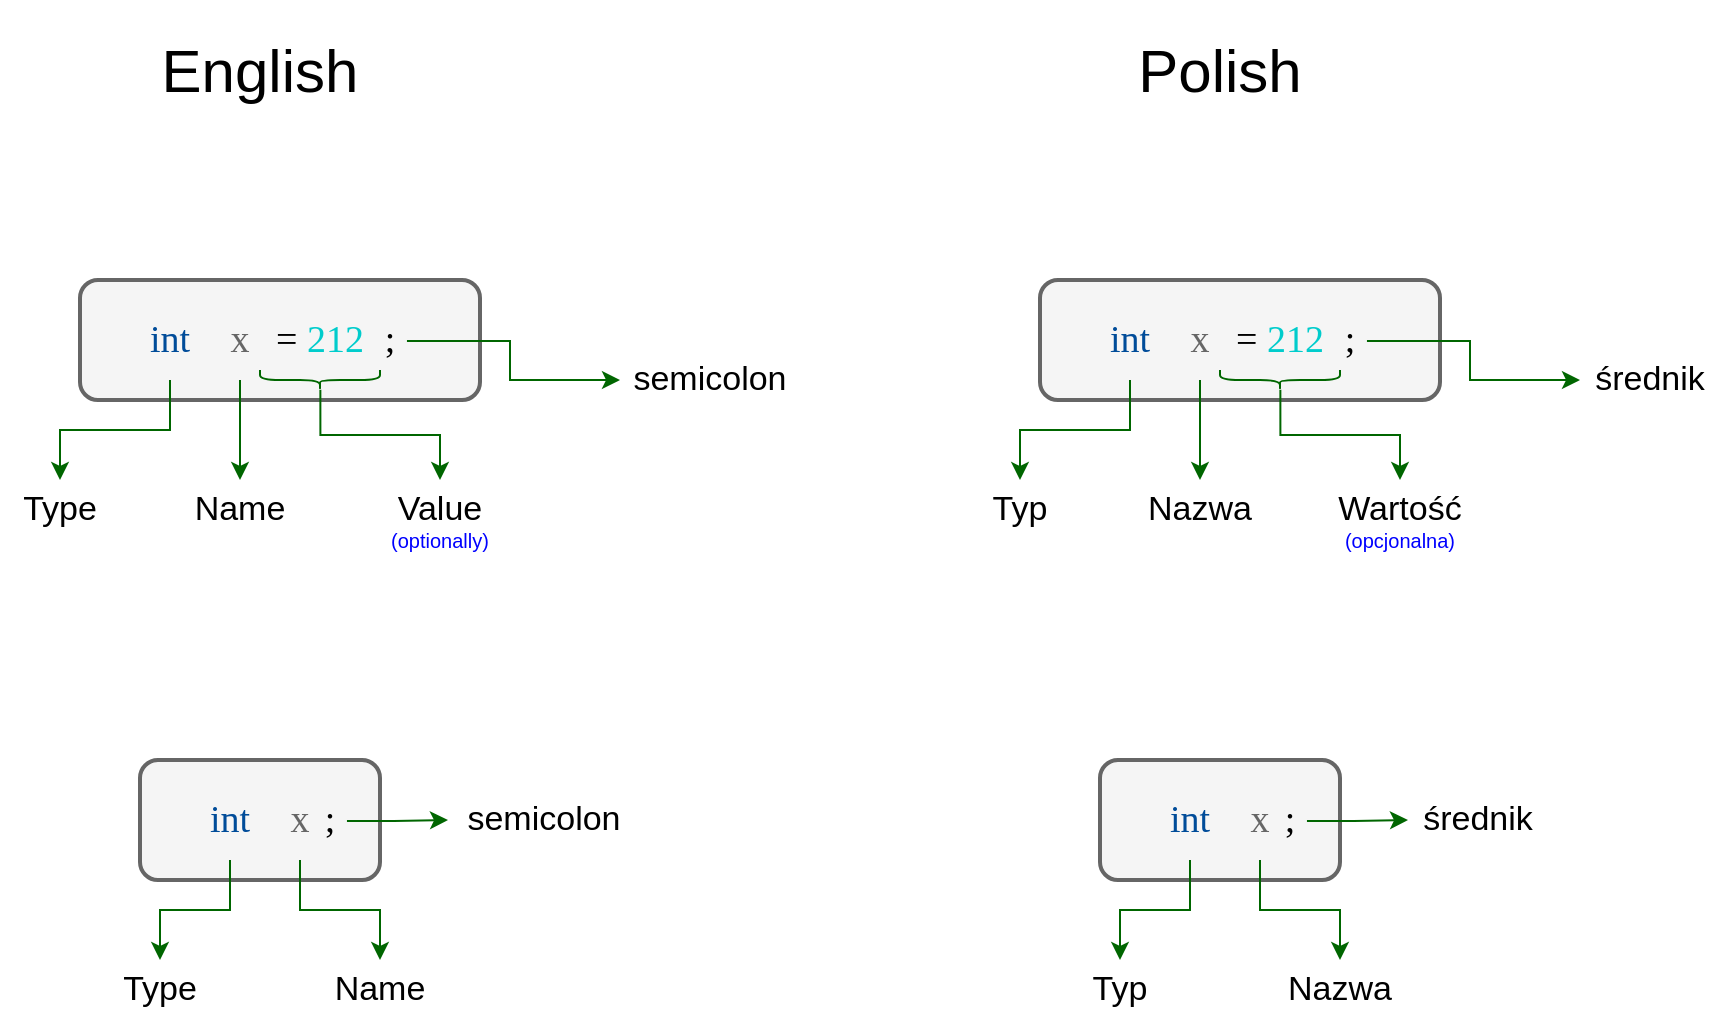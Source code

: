 <mxfile version="15.4.0" type="device"><diagram id="kTNV2fdF4M62e6NUS57H" name="Page-1"><mxGraphModel dx="2249" dy="816" grid="1" gridSize="10" guides="1" tooltips="1" connect="1" arrows="1" fold="1" page="1" pageScale="1" pageWidth="827" pageHeight="1169" math="0" shadow="0"><root><mxCell id="0"/><mxCell id="1" parent="0"/><mxCell id="MfAgH_rJ2Pt2rtv-Hbke-4" value="" style="rounded=1;whiteSpace=wrap;html=1;fontFamily=Jetbrains Mono;fontSize=19;strokeWidth=2;fillColor=#f5f5f5;strokeColor=#666666;fontColor=#333333;" vertex="1" parent="1"><mxGeometry x="260" y="310" width="200" height="60" as="geometry"/></mxCell><mxCell id="MfAgH_rJ2Pt2rtv-Hbke-6" style="edgeStyle=orthogonalEdgeStyle;rounded=0;orthogonalLoop=1;jettySize=auto;html=1;fontFamily=Jetbrains Mono;fontSize=19;fontColor=#004C99;strokeColor=#006600;" edge="1" parent="1" source="MfAgH_rJ2Pt2rtv-Hbke-1" target="MfAgH_rJ2Pt2rtv-Hbke-5"><mxGeometry relative="1" as="geometry"/></mxCell><mxCell id="MfAgH_rJ2Pt2rtv-Hbke-1" value="&lt;font&gt;int&lt;/font&gt;" style="text;html=1;strokeColor=none;fillColor=none;align=center;verticalAlign=middle;whiteSpace=wrap;rounded=0;fontSize=19;fontFamily=Jetbrains Mono;fontStyle=0;fontColor=#004C99;" vertex="1" parent="1"><mxGeometry x="280" y="320" width="50" height="40" as="geometry"/></mxCell><mxCell id="MfAgH_rJ2Pt2rtv-Hbke-7" style="edgeStyle=orthogonalEdgeStyle;rounded=0;orthogonalLoop=1;jettySize=auto;html=1;fontFamily=Helvetica;fontSize=13;fontColor=#000000;entryX=0.5;entryY=0;entryDx=0;entryDy=0;strokeColor=#006600;" edge="1" parent="1" source="MfAgH_rJ2Pt2rtv-Hbke-2" target="MfAgH_rJ2Pt2rtv-Hbke-8"><mxGeometry relative="1" as="geometry"><mxPoint x="340.0" y="410" as="targetPoint"/></mxGeometry></mxCell><mxCell id="MfAgH_rJ2Pt2rtv-Hbke-2" value="&lt;font color=&quot;#666666&quot;&gt;x&lt;/font&gt;" style="text;html=1;strokeColor=none;fillColor=none;align=center;verticalAlign=middle;whiteSpace=wrap;rounded=0;fontSize=19;fontFamily=Jetbrains Mono;" vertex="1" parent="1"><mxGeometry x="330" y="320" width="20" height="40" as="geometry"/></mxCell><mxCell id="MfAgH_rJ2Pt2rtv-Hbke-14" value="" style="edgeStyle=orthogonalEdgeStyle;rounded=0;orthogonalLoop=1;jettySize=auto;html=1;fontFamily=Helvetica;fontSize=17;fontColor=#000000;entryX=0.5;entryY=0;entryDx=0;entryDy=0;strokeColor=#006600;exitX=0.012;exitY=0.503;exitDx=0;exitDy=0;exitPerimeter=0;" edge="1" parent="1" source="MfAgH_rJ2Pt2rtv-Hbke-20" target="MfAgH_rJ2Pt2rtv-Hbke-15"><mxGeometry relative="1" as="geometry"><mxPoint x="440.0" y="440" as="targetPoint"/></mxGeometry></mxCell><mxCell id="MfAgH_rJ2Pt2rtv-Hbke-3" value="= &lt;font color=&quot;#00cccc&quot;&gt;212&lt;/font&gt;" style="text;html=1;strokeColor=none;fillColor=none;align=center;verticalAlign=middle;whiteSpace=wrap;rounded=0;fontSize=19;fontFamily=Jetbrains Mono;" vertex="1" parent="1"><mxGeometry x="350" y="320" width="60" height="40" as="geometry"/></mxCell><mxCell id="MfAgH_rJ2Pt2rtv-Hbke-5" value="Typ" style="text;html=1;strokeColor=none;fillColor=none;align=center;verticalAlign=middle;whiteSpace=wrap;rounded=0;fontFamily=Helvetica;fontSize=17;fontColor=#000000;" vertex="1" parent="1"><mxGeometry x="220" y="410" width="60" height="30" as="geometry"/></mxCell><mxCell id="MfAgH_rJ2Pt2rtv-Hbke-8" value="Nazwa" style="text;html=1;strokeColor=none;fillColor=none;align=center;verticalAlign=middle;whiteSpace=wrap;rounded=0;fontFamily=Helvetica;fontSize=17;fontColor=#000000;" vertex="1" parent="1"><mxGeometry x="310" y="410" width="60" height="30" as="geometry"/></mxCell><mxCell id="MfAgH_rJ2Pt2rtv-Hbke-17" value="" style="edgeStyle=orthogonalEdgeStyle;rounded=0;orthogonalLoop=1;jettySize=auto;html=1;fontFamily=Helvetica;fontSize=17;fontColor=#000000;strokeColor=#006600;exitX=1.348;exitY=0.513;exitDx=0;exitDy=0;exitPerimeter=0;" edge="1" parent="1" source="MfAgH_rJ2Pt2rtv-Hbke-9" target="MfAgH_rJ2Pt2rtv-Hbke-16"><mxGeometry relative="1" as="geometry"/></mxCell><mxCell id="MfAgH_rJ2Pt2rtv-Hbke-9" value=";" style="text;html=1;strokeColor=none;fillColor=none;align=center;verticalAlign=middle;whiteSpace=wrap;rounded=0;fontSize=19;fontFamily=Jetbrains Mono;" vertex="1" parent="1"><mxGeometry x="410" y="320" width="10" height="40" as="geometry"/></mxCell><mxCell id="MfAgH_rJ2Pt2rtv-Hbke-15" value="Wartość" style="text;html=1;strokeColor=none;fillColor=none;align=center;verticalAlign=middle;whiteSpace=wrap;rounded=0;fontFamily=Helvetica;fontSize=17;fontColor=#000000;fontStyle=0" vertex="1" parent="1"><mxGeometry x="400" y="410" width="80" height="30" as="geometry"/></mxCell><mxCell id="MfAgH_rJ2Pt2rtv-Hbke-16" value="średnik" style="text;html=1;strokeColor=none;fillColor=none;align=center;verticalAlign=middle;whiteSpace=wrap;rounded=0;fontSize=17;fontFamily=Helvetica;fontColor=#000000;" vertex="1" parent="1"><mxGeometry x="530" y="340" width="70" height="40" as="geometry"/></mxCell><mxCell id="MfAgH_rJ2Pt2rtv-Hbke-19" value="&lt;font style=&quot;font-size: 10px&quot;&gt;(opcjonalna)&lt;/font&gt;" style="text;html=1;strokeColor=none;fillColor=none;align=center;verticalAlign=middle;whiteSpace=wrap;rounded=0;fontFamily=Helvetica;fontSize=10;fontColor=#0000FF;fontStyle=0" vertex="1" parent="1"><mxGeometry x="400" y="430" width="80" height="20" as="geometry"/></mxCell><mxCell id="MfAgH_rJ2Pt2rtv-Hbke-20" value="" style="shape=curlyBracket;whiteSpace=wrap;html=1;rounded=1;fontFamily=Helvetica;fontSize=10;fontColor=#0000FF;strokeWidth=1;fillColor=#D4D4D4;rotation=-90;size=0.5;strokeColor=#006600;" vertex="1" parent="1"><mxGeometry x="375" y="330" width="10" height="60" as="geometry"/></mxCell><mxCell id="MfAgH_rJ2Pt2rtv-Hbke-21" value="" style="rounded=1;whiteSpace=wrap;html=1;fontFamily=Jetbrains Mono;fontSize=19;strokeWidth=2;fillColor=#f5f5f5;strokeColor=#666666;fontColor=#333333;" vertex="1" parent="1"><mxGeometry x="290" y="550" width="120" height="60" as="geometry"/></mxCell><mxCell id="MfAgH_rJ2Pt2rtv-Hbke-22" style="edgeStyle=orthogonalEdgeStyle;rounded=0;orthogonalLoop=1;jettySize=auto;html=1;fontFamily=Jetbrains Mono;fontSize=19;fontColor=#004C99;strokeColor=#006600;" edge="1" parent="1" source="MfAgH_rJ2Pt2rtv-Hbke-23" target="MfAgH_rJ2Pt2rtv-Hbke-28"><mxGeometry relative="1" as="geometry"/></mxCell><mxCell id="MfAgH_rJ2Pt2rtv-Hbke-23" value="&lt;font&gt;int&lt;/font&gt;" style="text;html=1;strokeColor=none;fillColor=none;align=center;verticalAlign=middle;whiteSpace=wrap;rounded=0;fontSize=19;fontFamily=Jetbrains Mono;fontStyle=0;fontColor=#004C99;" vertex="1" parent="1"><mxGeometry x="310" y="560" width="50" height="40" as="geometry"/></mxCell><mxCell id="MfAgH_rJ2Pt2rtv-Hbke-24" style="edgeStyle=orthogonalEdgeStyle;rounded=0;orthogonalLoop=1;jettySize=auto;html=1;fontFamily=Helvetica;fontSize=13;fontColor=#000000;entryX=0.5;entryY=0;entryDx=0;entryDy=0;strokeColor=#006600;" edge="1" parent="1" source="MfAgH_rJ2Pt2rtv-Hbke-25" target="MfAgH_rJ2Pt2rtv-Hbke-29"><mxGeometry relative="1" as="geometry"><mxPoint x="370.0" y="650" as="targetPoint"/></mxGeometry></mxCell><mxCell id="MfAgH_rJ2Pt2rtv-Hbke-25" value="&lt;font color=&quot;#666666&quot;&gt;x&lt;/font&gt;" style="text;html=1;strokeColor=none;fillColor=none;align=center;verticalAlign=middle;whiteSpace=wrap;rounded=0;fontSize=19;fontFamily=Jetbrains Mono;" vertex="1" parent="1"><mxGeometry x="360" y="560" width="20" height="40" as="geometry"/></mxCell><mxCell id="MfAgH_rJ2Pt2rtv-Hbke-28" value="Typ" style="text;html=1;strokeColor=none;fillColor=none;align=center;verticalAlign=middle;whiteSpace=wrap;rounded=0;fontFamily=Helvetica;fontSize=17;fontColor=#000000;" vertex="1" parent="1"><mxGeometry x="270" y="650" width="60" height="30" as="geometry"/></mxCell><mxCell id="MfAgH_rJ2Pt2rtv-Hbke-29" value="Nazwa" style="text;html=1;strokeColor=none;fillColor=none;align=center;verticalAlign=middle;whiteSpace=wrap;rounded=0;fontFamily=Helvetica;fontSize=17;fontColor=#000000;" vertex="1" parent="1"><mxGeometry x="380" y="650" width="60" height="30" as="geometry"/></mxCell><mxCell id="MfAgH_rJ2Pt2rtv-Hbke-30" value="" style="edgeStyle=orthogonalEdgeStyle;rounded=0;orthogonalLoop=1;jettySize=auto;html=1;fontFamily=Helvetica;fontSize=17;fontColor=#000000;strokeColor=#006600;exitX=1.348;exitY=0.513;exitDx=0;exitDy=0;exitPerimeter=0;" edge="1" parent="1" source="MfAgH_rJ2Pt2rtv-Hbke-31" target="MfAgH_rJ2Pt2rtv-Hbke-33"><mxGeometry relative="1" as="geometry"/></mxCell><mxCell id="MfAgH_rJ2Pt2rtv-Hbke-31" value=";" style="text;html=1;strokeColor=none;fillColor=none;align=center;verticalAlign=middle;whiteSpace=wrap;rounded=0;fontSize=19;fontFamily=Jetbrains Mono;" vertex="1" parent="1"><mxGeometry x="380" y="560" width="10" height="40" as="geometry"/></mxCell><mxCell id="MfAgH_rJ2Pt2rtv-Hbke-33" value="średnik" style="text;html=1;strokeColor=none;fillColor=none;align=center;verticalAlign=middle;whiteSpace=wrap;rounded=0;fontSize=17;fontFamily=Helvetica;fontColor=#000000;" vertex="1" parent="1"><mxGeometry x="444" y="560" width="70" height="40" as="geometry"/></mxCell><mxCell id="MfAgH_rJ2Pt2rtv-Hbke-61" value="" style="rounded=1;whiteSpace=wrap;html=1;fontFamily=Jetbrains Mono;fontSize=19;strokeWidth=2;fillColor=#f5f5f5;strokeColor=#666666;fontColor=#333333;" vertex="1" parent="1"><mxGeometry x="-220" y="310" width="200" height="60" as="geometry"/></mxCell><mxCell id="MfAgH_rJ2Pt2rtv-Hbke-62" style="edgeStyle=orthogonalEdgeStyle;rounded=0;orthogonalLoop=1;jettySize=auto;html=1;fontFamily=Jetbrains Mono;fontSize=19;fontColor=#004C99;strokeColor=#006600;" edge="1" parent="1" source="MfAgH_rJ2Pt2rtv-Hbke-63" target="MfAgH_rJ2Pt2rtv-Hbke-68"><mxGeometry relative="1" as="geometry"/></mxCell><mxCell id="MfAgH_rJ2Pt2rtv-Hbke-63" value="&lt;font&gt;int&lt;/font&gt;" style="text;html=1;strokeColor=none;fillColor=none;align=center;verticalAlign=middle;whiteSpace=wrap;rounded=0;fontSize=19;fontFamily=Jetbrains Mono;fontStyle=0;fontColor=#004C99;" vertex="1" parent="1"><mxGeometry x="-200" y="320" width="50" height="40" as="geometry"/></mxCell><mxCell id="MfAgH_rJ2Pt2rtv-Hbke-64" style="edgeStyle=orthogonalEdgeStyle;rounded=0;orthogonalLoop=1;jettySize=auto;html=1;fontFamily=Helvetica;fontSize=13;fontColor=#000000;entryX=0.5;entryY=0;entryDx=0;entryDy=0;strokeColor=#006600;" edge="1" parent="1" source="MfAgH_rJ2Pt2rtv-Hbke-65" target="MfAgH_rJ2Pt2rtv-Hbke-69"><mxGeometry relative="1" as="geometry"><mxPoint x="-140.0" y="410" as="targetPoint"/></mxGeometry></mxCell><mxCell id="MfAgH_rJ2Pt2rtv-Hbke-65" value="&lt;font color=&quot;#666666&quot;&gt;x&lt;/font&gt;" style="text;html=1;strokeColor=none;fillColor=none;align=center;verticalAlign=middle;whiteSpace=wrap;rounded=0;fontSize=19;fontFamily=Jetbrains Mono;" vertex="1" parent="1"><mxGeometry x="-150" y="320" width="20" height="40" as="geometry"/></mxCell><mxCell id="MfAgH_rJ2Pt2rtv-Hbke-66" value="" style="edgeStyle=orthogonalEdgeStyle;rounded=0;orthogonalLoop=1;jettySize=auto;html=1;fontFamily=Helvetica;fontSize=17;fontColor=#000000;entryX=0.5;entryY=0;entryDx=0;entryDy=0;strokeColor=#006600;exitX=0.012;exitY=0.503;exitDx=0;exitDy=0;exitPerimeter=0;" edge="1" parent="1" source="MfAgH_rJ2Pt2rtv-Hbke-75" target="MfAgH_rJ2Pt2rtv-Hbke-72"><mxGeometry relative="1" as="geometry"><mxPoint x="-40.0" y="440" as="targetPoint"/></mxGeometry></mxCell><mxCell id="MfAgH_rJ2Pt2rtv-Hbke-67" value="= &lt;font color=&quot;#00cccc&quot;&gt;212&lt;/font&gt;" style="text;html=1;strokeColor=none;fillColor=none;align=center;verticalAlign=middle;whiteSpace=wrap;rounded=0;fontSize=19;fontFamily=Jetbrains Mono;" vertex="1" parent="1"><mxGeometry x="-130" y="320" width="60" height="40" as="geometry"/></mxCell><mxCell id="MfAgH_rJ2Pt2rtv-Hbke-68" value="Type" style="text;html=1;strokeColor=none;fillColor=none;align=center;verticalAlign=middle;whiteSpace=wrap;rounded=0;fontFamily=Helvetica;fontSize=17;fontColor=#000000;" vertex="1" parent="1"><mxGeometry x="-260" y="410" width="60" height="30" as="geometry"/></mxCell><mxCell id="MfAgH_rJ2Pt2rtv-Hbke-69" value="Name" style="text;html=1;strokeColor=none;fillColor=none;align=center;verticalAlign=middle;whiteSpace=wrap;rounded=0;fontFamily=Helvetica;fontSize=17;fontColor=#000000;" vertex="1" parent="1"><mxGeometry x="-170" y="410" width="60" height="30" as="geometry"/></mxCell><mxCell id="MfAgH_rJ2Pt2rtv-Hbke-70" value="" style="edgeStyle=orthogonalEdgeStyle;rounded=0;orthogonalLoop=1;jettySize=auto;html=1;fontFamily=Helvetica;fontSize=17;fontColor=#000000;strokeColor=#006600;exitX=1.348;exitY=0.513;exitDx=0;exitDy=0;exitPerimeter=0;" edge="1" parent="1" source="MfAgH_rJ2Pt2rtv-Hbke-71" target="MfAgH_rJ2Pt2rtv-Hbke-73"><mxGeometry relative="1" as="geometry"/></mxCell><mxCell id="MfAgH_rJ2Pt2rtv-Hbke-71" value=";" style="text;html=1;strokeColor=none;fillColor=none;align=center;verticalAlign=middle;whiteSpace=wrap;rounded=0;fontSize=19;fontFamily=Jetbrains Mono;" vertex="1" parent="1"><mxGeometry x="-70" y="320" width="10" height="40" as="geometry"/></mxCell><mxCell id="MfAgH_rJ2Pt2rtv-Hbke-72" value="Value" style="text;html=1;strokeColor=none;fillColor=none;align=center;verticalAlign=middle;whiteSpace=wrap;rounded=0;fontFamily=Helvetica;fontSize=17;fontColor=#000000;fontStyle=0" vertex="1" parent="1"><mxGeometry x="-80" y="410" width="80" height="30" as="geometry"/></mxCell><mxCell id="MfAgH_rJ2Pt2rtv-Hbke-73" value="semicolon" style="text;html=1;strokeColor=none;fillColor=none;align=center;verticalAlign=middle;whiteSpace=wrap;rounded=0;fontSize=17;fontFamily=Helvetica;fontColor=#000000;" vertex="1" parent="1"><mxGeometry x="50" y="340" width="90" height="40" as="geometry"/></mxCell><mxCell id="MfAgH_rJ2Pt2rtv-Hbke-74" value="&lt;font style=&quot;font-size: 10px&quot;&gt;(optionally)&lt;/font&gt;" style="text;html=1;strokeColor=none;fillColor=none;align=center;verticalAlign=middle;whiteSpace=wrap;rounded=0;fontFamily=Helvetica;fontSize=10;fontColor=#0000FF;fontStyle=0" vertex="1" parent="1"><mxGeometry x="-80" y="430" width="80" height="20" as="geometry"/></mxCell><mxCell id="MfAgH_rJ2Pt2rtv-Hbke-75" value="" style="shape=curlyBracket;whiteSpace=wrap;html=1;rounded=1;fontFamily=Helvetica;fontSize=10;fontColor=#0000FF;strokeWidth=1;fillColor=#D4D4D4;rotation=-90;size=0.5;strokeColor=#006600;" vertex="1" parent="1"><mxGeometry x="-105" y="330" width="10" height="60" as="geometry"/></mxCell><mxCell id="MfAgH_rJ2Pt2rtv-Hbke-76" value="" style="rounded=1;whiteSpace=wrap;html=1;fontFamily=Jetbrains Mono;fontSize=19;strokeWidth=2;fillColor=#f5f5f5;strokeColor=#666666;fontColor=#333333;" vertex="1" parent="1"><mxGeometry x="-190" y="550" width="120" height="60" as="geometry"/></mxCell><mxCell id="MfAgH_rJ2Pt2rtv-Hbke-77" style="edgeStyle=orthogonalEdgeStyle;rounded=0;orthogonalLoop=1;jettySize=auto;html=1;fontFamily=Jetbrains Mono;fontSize=19;fontColor=#004C99;strokeColor=#006600;" edge="1" parent="1" source="MfAgH_rJ2Pt2rtv-Hbke-78" target="MfAgH_rJ2Pt2rtv-Hbke-81"><mxGeometry relative="1" as="geometry"/></mxCell><mxCell id="MfAgH_rJ2Pt2rtv-Hbke-78" value="&lt;font&gt;int&lt;/font&gt;" style="text;html=1;strokeColor=none;fillColor=none;align=center;verticalAlign=middle;whiteSpace=wrap;rounded=0;fontSize=19;fontFamily=Jetbrains Mono;fontStyle=0;fontColor=#004C99;" vertex="1" parent="1"><mxGeometry x="-170" y="560" width="50" height="40" as="geometry"/></mxCell><mxCell id="MfAgH_rJ2Pt2rtv-Hbke-79" style="edgeStyle=orthogonalEdgeStyle;rounded=0;orthogonalLoop=1;jettySize=auto;html=1;fontFamily=Helvetica;fontSize=13;fontColor=#000000;entryX=0.5;entryY=0;entryDx=0;entryDy=0;strokeColor=#006600;" edge="1" parent="1" source="MfAgH_rJ2Pt2rtv-Hbke-80" target="MfAgH_rJ2Pt2rtv-Hbke-82"><mxGeometry relative="1" as="geometry"><mxPoint x="-110.0" y="650" as="targetPoint"/></mxGeometry></mxCell><mxCell id="MfAgH_rJ2Pt2rtv-Hbke-80" value="&lt;font color=&quot;#666666&quot;&gt;x&lt;/font&gt;" style="text;html=1;strokeColor=none;fillColor=none;align=center;verticalAlign=middle;whiteSpace=wrap;rounded=0;fontSize=19;fontFamily=Jetbrains Mono;" vertex="1" parent="1"><mxGeometry x="-120" y="560" width="20" height="40" as="geometry"/></mxCell><mxCell id="MfAgH_rJ2Pt2rtv-Hbke-81" value="Type" style="text;html=1;strokeColor=none;fillColor=none;align=center;verticalAlign=middle;whiteSpace=wrap;rounded=0;fontFamily=Helvetica;fontSize=17;fontColor=#000000;" vertex="1" parent="1"><mxGeometry x="-210" y="650" width="60" height="30" as="geometry"/></mxCell><mxCell id="MfAgH_rJ2Pt2rtv-Hbke-82" value="Name" style="text;html=1;strokeColor=none;fillColor=none;align=center;verticalAlign=middle;whiteSpace=wrap;rounded=0;fontFamily=Helvetica;fontSize=17;fontColor=#000000;" vertex="1" parent="1"><mxGeometry x="-100" y="650" width="60" height="30" as="geometry"/></mxCell><mxCell id="MfAgH_rJ2Pt2rtv-Hbke-83" value="" style="edgeStyle=orthogonalEdgeStyle;rounded=0;orthogonalLoop=1;jettySize=auto;html=1;fontFamily=Helvetica;fontSize=17;fontColor=#000000;strokeColor=#006600;exitX=1.348;exitY=0.513;exitDx=0;exitDy=0;exitPerimeter=0;" edge="1" parent="1" source="MfAgH_rJ2Pt2rtv-Hbke-84" target="MfAgH_rJ2Pt2rtv-Hbke-85"><mxGeometry relative="1" as="geometry"/></mxCell><mxCell id="MfAgH_rJ2Pt2rtv-Hbke-84" value=";" style="text;html=1;strokeColor=none;fillColor=none;align=center;verticalAlign=middle;whiteSpace=wrap;rounded=0;fontSize=19;fontFamily=Jetbrains Mono;" vertex="1" parent="1"><mxGeometry x="-100" y="560" width="10" height="40" as="geometry"/></mxCell><mxCell id="MfAgH_rJ2Pt2rtv-Hbke-85" value="semicolon" style="text;html=1;strokeColor=none;fillColor=none;align=center;verticalAlign=middle;whiteSpace=wrap;rounded=0;fontSize=17;fontFamily=Helvetica;fontColor=#000000;" vertex="1" parent="1"><mxGeometry x="-36" y="560" width="96" height="40" as="geometry"/></mxCell><mxCell id="MfAgH_rJ2Pt2rtv-Hbke-87" value="English" style="text;html=1;strokeColor=none;fillColor=none;align=center;verticalAlign=middle;whiteSpace=wrap;rounded=0;fontFamily=Helvetica;fontSize=30;fontColor=#000000;" vertex="1" parent="1"><mxGeometry x="-215" y="170" width="170" height="70" as="geometry"/></mxCell><mxCell id="MfAgH_rJ2Pt2rtv-Hbke-88" value="Polish" style="text;html=1;strokeColor=none;fillColor=none;align=center;verticalAlign=middle;whiteSpace=wrap;rounded=0;fontFamily=Helvetica;fontSize=30;fontColor=#000000;" vertex="1" parent="1"><mxGeometry x="265" y="170" width="170" height="70" as="geometry"/></mxCell></root></mxGraphModel></diagram></mxfile>